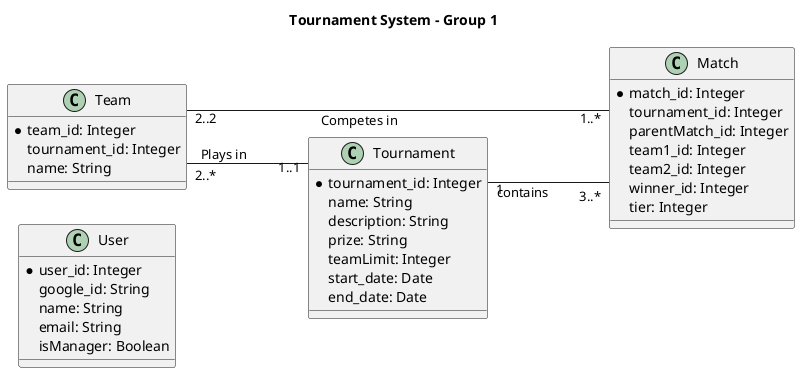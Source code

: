 @startuml Tournament System
' Internal development class diagram
' Describes database fields and object methods required

title Tournament System - Group 1 
skinparam Linetype ortho

class User {
    *user_id: Integer
    google_id: String
    name: String
    email: String
    isManager: Boolean
}

class Match {
    *match_id: Integer
    tournament_id: Integer
    parentMatch_id: Integer
    team1_id: Integer
    team2_id: Integer
    winner_id: Integer
    tier: Integer
}
class Team {
    *team_id: Integer
    tournament_id: Integer
    name: String
}

class Tournament {
    *tournament_id: Integer
    name: String
    description: String
    prize: String
    teamLimit: Integer
    start_date: Date
    end_date: Date
}


Team "2..*" --- "1..1" Tournament : "Plays in"
Team "2..2" --- "1..*" Match : "Competes in"

left to right direction
Tournament "1" --- "3..*" Match : contains
@enduml
